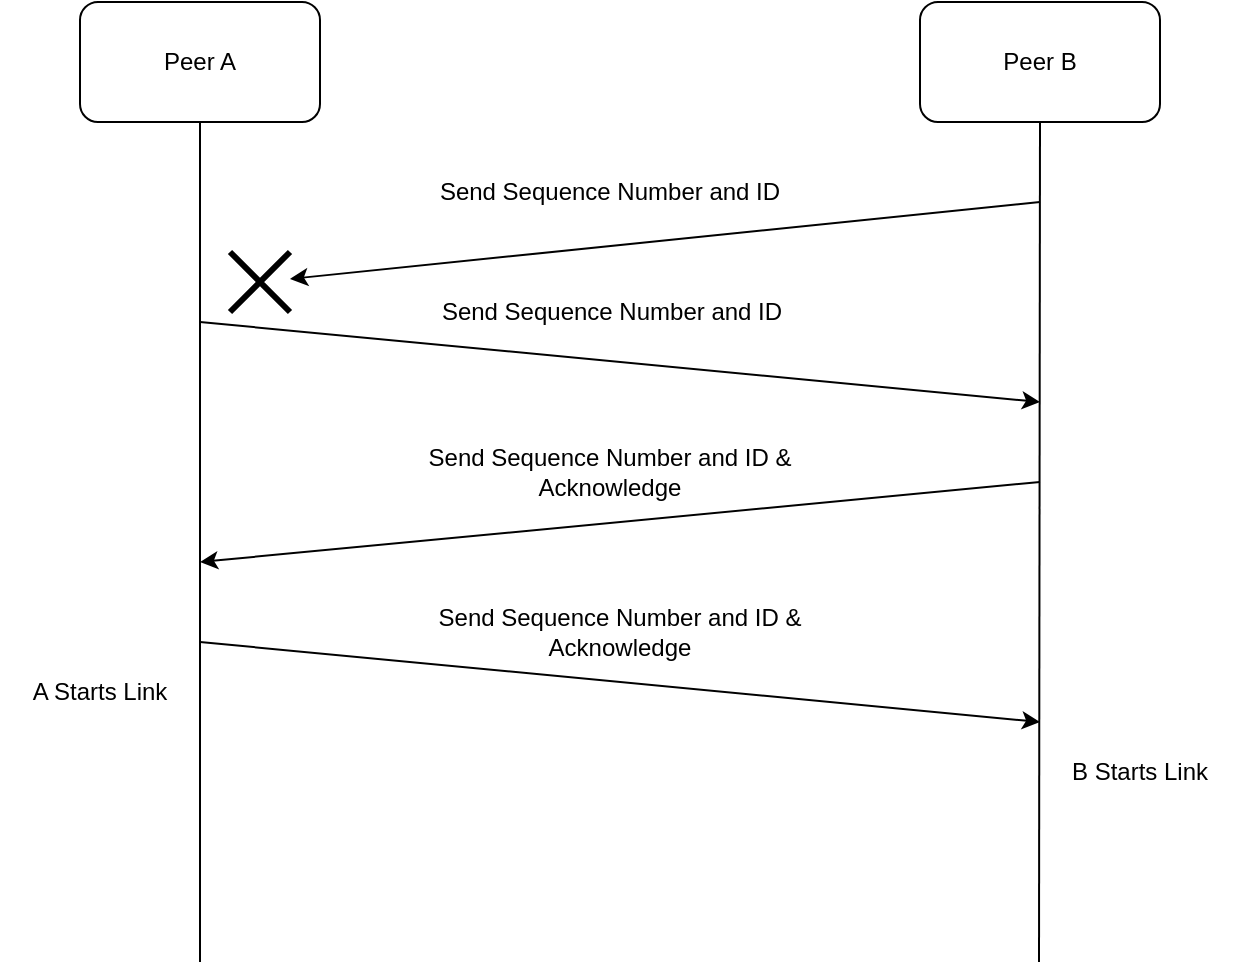 <mxfile version="15.8.6" type="github">
  <diagram id="SucnVY5wIaDdFFjGa37l" name="Page-1">
    <mxGraphModel dx="663" dy="366" grid="1" gridSize="10" guides="1" tooltips="1" connect="1" arrows="1" fold="1" page="1" pageScale="1" pageWidth="850" pageHeight="1100" math="0" shadow="0">
      <root>
        <mxCell id="0" />
        <mxCell id="1" parent="0" />
        <mxCell id="wvUi6z0mtOsUfCRgHJHi-1" value="Peer A" style="rounded=1;whiteSpace=wrap;html=1;" vertex="1" parent="1">
          <mxGeometry x="160" y="40" width="120" height="60" as="geometry" />
        </mxCell>
        <mxCell id="wvUi6z0mtOsUfCRgHJHi-2" value="Peer B" style="rounded=1;whiteSpace=wrap;html=1;" vertex="1" parent="1">
          <mxGeometry x="580" y="40" width="120" height="60" as="geometry" />
        </mxCell>
        <mxCell id="wvUi6z0mtOsUfCRgHJHi-3" value="" style="endArrow=none;html=1;rounded=0;entryX=0.5;entryY=1;entryDx=0;entryDy=0;" edge="1" parent="1" target="wvUi6z0mtOsUfCRgHJHi-1">
          <mxGeometry width="50" height="50" relative="1" as="geometry">
            <mxPoint x="220" y="520" as="sourcePoint" />
            <mxPoint x="450" y="370" as="targetPoint" />
          </mxGeometry>
        </mxCell>
        <mxCell id="wvUi6z0mtOsUfCRgHJHi-4" value="" style="endArrow=none;html=1;rounded=0;entryX=0.5;entryY=1;entryDx=0;entryDy=0;" edge="1" parent="1" target="wvUi6z0mtOsUfCRgHJHi-2">
          <mxGeometry width="50" height="50" relative="1" as="geometry">
            <mxPoint x="639.5" y="520" as="sourcePoint" />
            <mxPoint x="640" y="190" as="targetPoint" />
          </mxGeometry>
        </mxCell>
        <mxCell id="wvUi6z0mtOsUfCRgHJHi-5" value="" style="endArrow=classic;html=1;rounded=0;" edge="1" parent="1">
          <mxGeometry width="50" height="50" relative="1" as="geometry">
            <mxPoint x="220" y="200" as="sourcePoint" />
            <mxPoint x="640" y="240" as="targetPoint" />
          </mxGeometry>
        </mxCell>
        <mxCell id="wvUi6z0mtOsUfCRgHJHi-6" value="Send Sequence Number and ID" style="text;html=1;strokeColor=none;fillColor=none;align=center;verticalAlign=middle;whiteSpace=wrap;rounded=0;" vertex="1" parent="1">
          <mxGeometry x="314.5" y="180" width="222" height="30" as="geometry" />
        </mxCell>
        <mxCell id="wvUi6z0mtOsUfCRgHJHi-10" value="" style="endArrow=classic;html=1;rounded=0;" edge="1" parent="1">
          <mxGeometry width="50" height="50" relative="1" as="geometry">
            <mxPoint x="220" y="360" as="sourcePoint" />
            <mxPoint x="640" y="400" as="targetPoint" />
          </mxGeometry>
        </mxCell>
        <mxCell id="wvUi6z0mtOsUfCRgHJHi-11" value="Send Sequence Number and ID &amp;amp; Acknowledge" style="text;html=1;strokeColor=none;fillColor=none;align=center;verticalAlign=middle;whiteSpace=wrap;rounded=0;" vertex="1" parent="1">
          <mxGeometry x="319" y="340" width="222" height="30" as="geometry" />
        </mxCell>
        <mxCell id="wvUi6z0mtOsUfCRgHJHi-12" value="" style="endArrow=classic;html=1;rounded=0;" edge="1" parent="1">
          <mxGeometry width="50" height="50" relative="1" as="geometry">
            <mxPoint x="640" y="280" as="sourcePoint" />
            <mxPoint x="220" y="320" as="targetPoint" />
          </mxGeometry>
        </mxCell>
        <mxCell id="wvUi6z0mtOsUfCRgHJHi-13" value="Send Sequence Number and ID &amp;amp; Acknowledge" style="text;html=1;strokeColor=none;fillColor=none;align=center;verticalAlign=middle;whiteSpace=wrap;rounded=0;" vertex="1" parent="1">
          <mxGeometry x="309" y="260" width="232" height="30" as="geometry" />
        </mxCell>
        <mxCell id="wvUi6z0mtOsUfCRgHJHi-22" value="A Starts Link" style="text;html=1;strokeColor=none;fillColor=none;align=center;verticalAlign=middle;whiteSpace=wrap;rounded=0;" vertex="1" parent="1">
          <mxGeometry x="120" y="370" width="100" height="30" as="geometry" />
        </mxCell>
        <mxCell id="wvUi6z0mtOsUfCRgHJHi-23" value="B Starts Link" style="text;html=1;strokeColor=none;fillColor=none;align=center;verticalAlign=middle;whiteSpace=wrap;rounded=0;" vertex="1" parent="1">
          <mxGeometry x="640" y="410" width="100" height="30" as="geometry" />
        </mxCell>
        <mxCell id="wvUi6z0mtOsUfCRgHJHi-24" value="" style="endArrow=classic;html=1;rounded=0;" edge="1" parent="1" target="wvUi6z0mtOsUfCRgHJHi-26">
          <mxGeometry width="50" height="50" relative="1" as="geometry">
            <mxPoint x="640" y="140" as="sourcePoint" />
            <mxPoint x="250" y="180" as="targetPoint" />
          </mxGeometry>
        </mxCell>
        <mxCell id="wvUi6z0mtOsUfCRgHJHi-25" value="Send Sequence Number and ID" style="text;html=1;strokeColor=none;fillColor=none;align=center;verticalAlign=middle;whiteSpace=wrap;rounded=0;" vertex="1" parent="1">
          <mxGeometry x="309" y="120" width="232" height="30" as="geometry" />
        </mxCell>
        <mxCell id="wvUi6z0mtOsUfCRgHJHi-26" value="" style="shape=umlDestroy;whiteSpace=wrap;html=1;strokeWidth=3;" vertex="1" parent="1">
          <mxGeometry x="235" y="165" width="30" height="30" as="geometry" />
        </mxCell>
      </root>
    </mxGraphModel>
  </diagram>
</mxfile>
